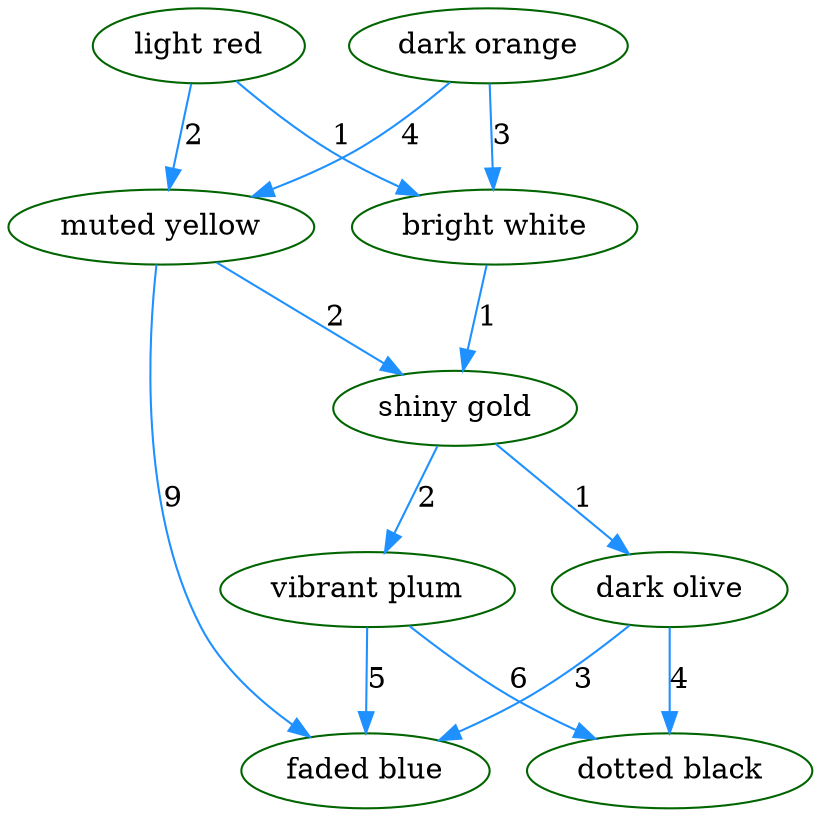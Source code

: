 digraph {
    "shiny gold" [color="#006400"
                 ,shape=ellipse
                 ,area=0.5
                 ,label="shiny gold"];
    "faded blue" [color="#006400"
                 ,shape=ellipse
                 ,area=0.5
                 ,label="faded blue"];
    "bright white" [color="#006400"
                   ,shape=ellipse
                   ,area=0.5
                   ,label="bright white"];
    "muted yellow" [color="#006400"
                   ,shape=ellipse
                   ,area=0.5
                   ,label="muted yellow"];
    "vibrant plum" [color="#006400"
                   ,shape=ellipse
                   ,area=0.5
                   ,label="vibrant plum"];
    "light red" [color="#006400"
                ,shape=ellipse
                ,area=0.5
                ,label="light red"];
    "dark olive" [color="#006400"
                 ,shape=ellipse
                 ,area=0.5
                 ,label="dark olive"];
    "dotted black" [color="#006400"
                   ,shape=ellipse
                   ,area=0.5
                   ,label="dotted black"];
    "dark orange" [color="#006400"
                  ,shape=ellipse
                  ,area=0.5
                  ,label="dark orange"];
    "shiny gold" -> "dark olive" [color="#1e90ff"
                                 ,label=1];
    "shiny gold" -> "vibrant plum" [color="#1e90ff"
                                   ,label=2];
    "bright white" -> "shiny gold" [color="#1e90ff"
                                   ,label=1];
    "muted yellow" -> "faded blue" [color="#1e90ff"
                                   ,label=9];
    "muted yellow" -> "shiny gold" [color="#1e90ff"
                                   ,label=2];
    "vibrant plum" -> "dotted black" [color="#1e90ff"
                                     ,label=6];
    "vibrant plum" -> "faded blue" [color="#1e90ff"
                                   ,label=5];
    "light red" -> "bright white" [color="#1e90ff"
                                  ,label=1];
    "light red" -> "muted yellow" [color="#1e90ff"
                                  ,label=2];
    "dark olive" -> "dotted black" [color="#1e90ff"
                                   ,label=4];
    "dark olive" -> "faded blue" [color="#1e90ff"
                                 ,label=3];
    "dark orange" -> "bright white" [color="#1e90ff"
                                    ,label=3];
    "dark orange" -> "muted yellow" [color="#1e90ff"
                                    ,label=4];
}